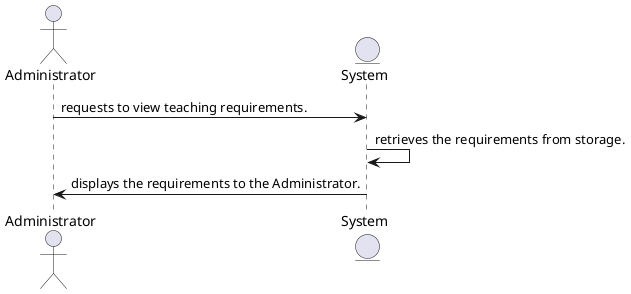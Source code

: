 @startuml
actor Administrator
entity System
Administrator -> System: requests to view teaching requirements.
System -> System: retrieves the requirements from storage.
System -> Administrator: displays the requirements to the Administrator.
@enduml
